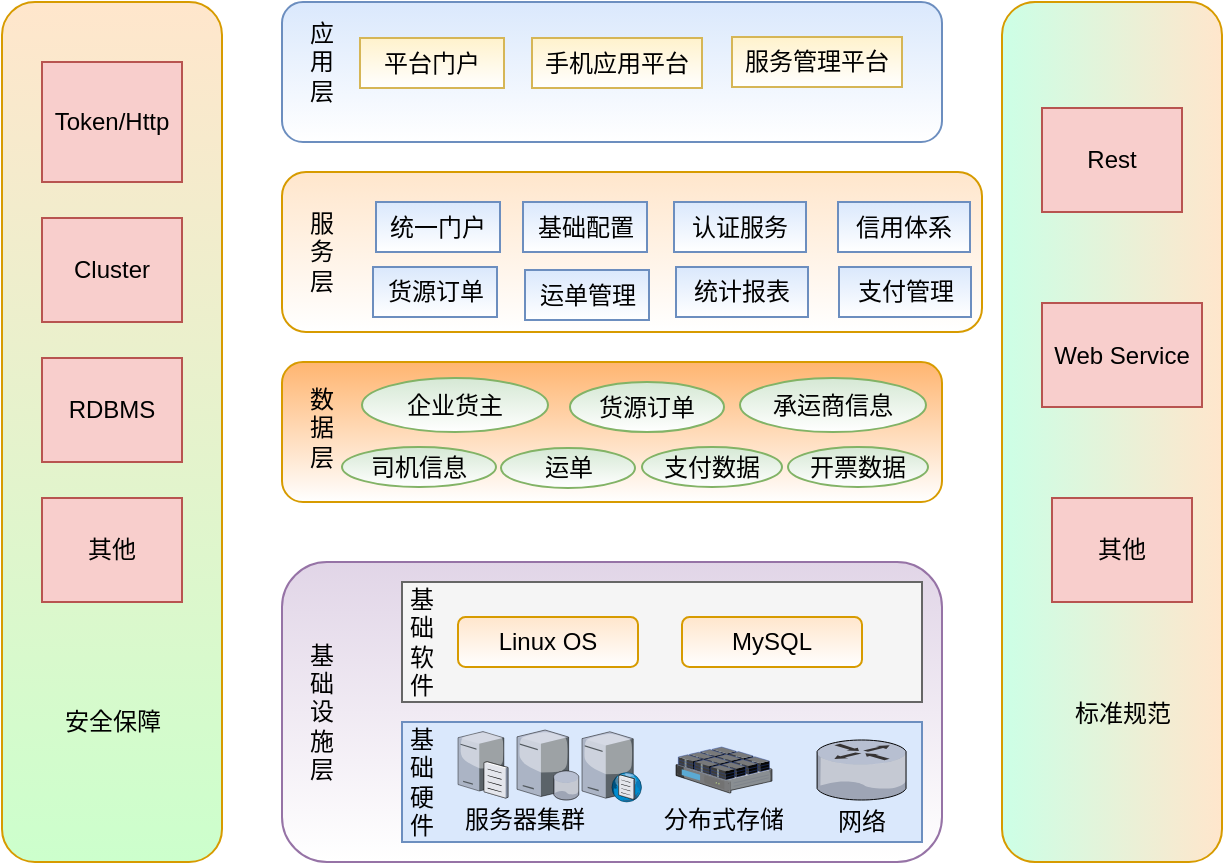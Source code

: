 <mxfile version="12.3.2" type="github" pages="1">
  <diagram id="_nJWSW1GeGvKb51VGCQV" name="第 1 页">
    <mxGraphModel dx="854" dy="429" grid="1" gridSize="10" guides="1" tooltips="1" connect="1" arrows="1" fold="1" page="1" pageScale="1" pageWidth="827" pageHeight="1169" math="0" shadow="0">
      <root>
        <mxCell id="0"/>
        <mxCell id="1" parent="0"/>
        <mxCell id="FEzbrlHWn4osAoL8CdlV-1" value="" style="rounded=1;whiteSpace=wrap;html=1;direction=south;fillColor=#ffe6cc;strokeColor=#d79b00;gradientColor=#CCFFCC;gradientDirection=east;" parent="1" vertex="1">
          <mxGeometry x="140" y="40" width="110" height="430" as="geometry"/>
        </mxCell>
        <mxCell id="FEzbrlHWn4osAoL8CdlV-2" value="" style="rounded=1;whiteSpace=wrap;html=1;direction=south;fillColor=#ffe6cc;strokeColor=#d79b00;gradientColor=#CCFFE6;" parent="1" vertex="1">
          <mxGeometry x="640" y="40" width="110" height="430" as="geometry"/>
        </mxCell>
        <mxCell id="FEzbrlHWn4osAoL8CdlV-3" value="" style="rounded=1;whiteSpace=wrap;html=1;fillColor=#dae8fc;strokeColor=#6c8ebf;gradientColor=#ffffff;" parent="1" vertex="1">
          <mxGeometry x="280" y="40" width="330" height="70" as="geometry"/>
        </mxCell>
        <mxCell id="FEzbrlHWn4osAoL8CdlV-4" value="" style="rounded=1;whiteSpace=wrap;html=1;fillColor=#e1d5e7;strokeColor=#9673a6;gradientColor=#ffffff;" parent="1" vertex="1">
          <mxGeometry x="280" y="320" width="330" height="150" as="geometry"/>
        </mxCell>
        <mxCell id="FEzbrlHWn4osAoL8CdlV-5" value="" style="rounded=1;whiteSpace=wrap;html=1;fillColor=#FFB570;strokeColor=#d79b00;gradientColor=#ffffff;" parent="1" vertex="1">
          <mxGeometry x="280" y="220" width="330" height="70" as="geometry"/>
        </mxCell>
        <mxCell id="FEzbrlHWn4osAoL8CdlV-6" value="" style="rounded=1;whiteSpace=wrap;html=1;fillColor=#ffe6cc;strokeColor=#d79b00;gradientColor=#ffffff;" parent="1" vertex="1">
          <mxGeometry x="280" y="125" width="350" height="80" as="geometry"/>
        </mxCell>
        <mxCell id="FEzbrlHWn4osAoL8CdlV-7" value="应用层" style="text;html=1;strokeColor=none;fillColor=none;align=center;verticalAlign=middle;whiteSpace=wrap;rounded=0;direction=south;" parent="1" vertex="1">
          <mxGeometry x="290" y="50" width="20" height="40" as="geometry"/>
        </mxCell>
        <mxCell id="FEzbrlHWn4osAoL8CdlV-8" value="服务层" style="text;html=1;strokeColor=none;fillColor=none;align=center;verticalAlign=middle;whiteSpace=wrap;rounded=0;direction=south;" parent="1" vertex="1">
          <mxGeometry x="290" y="145" width="20" height="40" as="geometry"/>
        </mxCell>
        <mxCell id="FEzbrlHWn4osAoL8CdlV-9" value="数据层" style="text;html=1;strokeColor=none;fillColor=none;align=center;verticalAlign=middle;whiteSpace=wrap;rounded=0;direction=south;" parent="1" vertex="1">
          <mxGeometry x="290" y="232.5" width="20" height="40" as="geometry"/>
        </mxCell>
        <mxCell id="FEzbrlHWn4osAoL8CdlV-11" value="基础设施层" style="text;html=1;strokeColor=none;fillColor=none;align=center;verticalAlign=middle;whiteSpace=wrap;rounded=0;direction=south;" parent="1" vertex="1">
          <mxGeometry x="290" y="375" width="20" height="40" as="geometry"/>
        </mxCell>
        <mxCell id="FEzbrlHWn4osAoL8CdlV-12" value="" style="rounded=0;whiteSpace=wrap;html=1;fillColor=#f5f5f5;strokeColor=#666666;fontColor=#333333;" parent="1" vertex="1">
          <mxGeometry x="340" y="330" width="260" height="60" as="geometry"/>
        </mxCell>
        <mxCell id="FEzbrlHWn4osAoL8CdlV-13" value="" style="rounded=0;whiteSpace=wrap;html=1;fillColor=#dae8fc;strokeColor=#6c8ebf;" parent="1" vertex="1">
          <mxGeometry x="340" y="400" width="260" height="60" as="geometry"/>
        </mxCell>
        <mxCell id="FEzbrlHWn4osAoL8CdlV-14" value="基础软件" style="text;html=1;strokeColor=none;fillColor=none;align=center;verticalAlign=middle;whiteSpace=wrap;rounded=0;direction=south;" parent="1" vertex="1">
          <mxGeometry x="340" y="340" width="20" height="40" as="geometry"/>
        </mxCell>
        <mxCell id="FEzbrlHWn4osAoL8CdlV-15" value="Linux OS" style="rounded=1;whiteSpace=wrap;html=1;fillColor=#ffe6cc;strokeColor=#d79b00;gradientColor=#ffffff;" parent="1" vertex="1">
          <mxGeometry x="368" y="347.5" width="90" height="25" as="geometry"/>
        </mxCell>
        <mxCell id="FEzbrlHWn4osAoL8CdlV-16" value="MySQL" style="rounded=1;whiteSpace=wrap;html=1;fillColor=#ffe6cc;strokeColor=#d79b00;gradientColor=#ffffff;" parent="1" vertex="1">
          <mxGeometry x="480" y="347.5" width="90" height="25" as="geometry"/>
        </mxCell>
        <mxCell id="FEzbrlHWn4osAoL8CdlV-17" value="基础硬件" style="text;html=1;strokeColor=none;fillColor=none;align=center;verticalAlign=middle;whiteSpace=wrap;rounded=0;direction=south;" parent="1" vertex="1">
          <mxGeometry x="340" y="410" width="20" height="40" as="geometry"/>
        </mxCell>
        <mxCell id="FEzbrlHWn4osAoL8CdlV-18" value="" style="verticalLabelPosition=bottom;aspect=fixed;html=1;verticalAlign=top;strokeColor=none;align=center;outlineConnect=0;shape=mxgraph.citrix.file_server;" parent="1" vertex="1">
          <mxGeometry x="368" y="404" width="25" height="34" as="geometry"/>
        </mxCell>
        <mxCell id="FEzbrlHWn4osAoL8CdlV-19" value="" style="verticalLabelPosition=bottom;aspect=fixed;html=1;verticalAlign=top;strokeColor=none;align=center;outlineConnect=0;shape=mxgraph.citrix.database_server;" parent="1" vertex="1">
          <mxGeometry x="397.5" y="404" width="31" height="35" as="geometry"/>
        </mxCell>
        <mxCell id="FEzbrlHWn4osAoL8CdlV-21" value="" style="verticalLabelPosition=bottom;aspect=fixed;html=1;verticalAlign=top;strokeColor=none;align=center;outlineConnect=0;shape=mxgraph.citrix.dns_server;" parent="1" vertex="1">
          <mxGeometry x="430" y="404" width="30" height="36" as="geometry"/>
        </mxCell>
        <mxCell id="FEzbrlHWn4osAoL8CdlV-22" value="服务器集群" style="text;html=1;strokeColor=none;fillColor=none;align=center;verticalAlign=middle;whiteSpace=wrap;rounded=0;" parent="1" vertex="1">
          <mxGeometry x="368" y="439" width="67" height="20" as="geometry"/>
        </mxCell>
        <mxCell id="FEzbrlHWn4osAoL8CdlV-23" value="" style="verticalLabelPosition=bottom;aspect=fixed;html=1;verticalAlign=top;strokeColor=none;align=center;outlineConnect=0;shape=mxgraph.citrix.router;fillColor=#FFFFFF;" parent="1" vertex="1">
          <mxGeometry x="547.5" y="409" width="45" height="30" as="geometry"/>
        </mxCell>
        <mxCell id="FEzbrlHWn4osAoL8CdlV-24" value="" style="verticalLabelPosition=bottom;aspect=fixed;html=1;verticalAlign=top;strokeColor=none;align=center;outlineConnect=0;shape=mxgraph.citrix.netscaler_sdx;" parent="1" vertex="1">
          <mxGeometry x="477" y="412.5" width="48" height="23" as="geometry"/>
        </mxCell>
        <mxCell id="FEzbrlHWn4osAoL8CdlV-25" value="分布式存储" style="text;html=1;strokeColor=none;fillColor=none;align=center;verticalAlign=middle;whiteSpace=wrap;rounded=0;" parent="1" vertex="1">
          <mxGeometry x="469" y="439" width="64" height="20" as="geometry"/>
        </mxCell>
        <mxCell id="FEzbrlHWn4osAoL8CdlV-26" value="网络" style="text;html=1;strokeColor=none;fillColor=none;align=center;verticalAlign=middle;whiteSpace=wrap;rounded=0;" parent="1" vertex="1">
          <mxGeometry x="538" y="440" width="64" height="20" as="geometry"/>
        </mxCell>
        <mxCell id="FEzbrlHWn4osAoL8CdlV-27" value="企业货主" style="ellipse;whiteSpace=wrap;html=1;fillColor=#d5e8d4;strokeColor=#82b366;gradientColor=#ffffff;" parent="1" vertex="1">
          <mxGeometry x="320" y="228" width="93" height="27" as="geometry"/>
        </mxCell>
        <mxCell id="FEzbrlHWn4osAoL8CdlV-28" value="货源订单" style="ellipse;whiteSpace=wrap;html=1;fillColor=#d5e8d4;strokeColor=#82b366;gradientColor=#ffffff;" parent="1" vertex="1">
          <mxGeometry x="424" y="230" width="77" height="25" as="geometry"/>
        </mxCell>
        <mxCell id="FEzbrlHWn4osAoL8CdlV-29" value="承运商信息" style="ellipse;whiteSpace=wrap;html=1;fillColor=#d5e8d4;strokeColor=#82b366;gradientColor=#ffffff;" parent="1" vertex="1">
          <mxGeometry x="509" y="228" width="93" height="27" as="geometry"/>
        </mxCell>
        <mxCell id="FEzbrlHWn4osAoL8CdlV-30" value="司机信息" style="ellipse;whiteSpace=wrap;html=1;fillColor=#d5e8d4;strokeColor=#82b366;gradientColor=#ffffff;" parent="1" vertex="1">
          <mxGeometry x="310" y="262.5" width="77" height="20" as="geometry"/>
        </mxCell>
        <mxCell id="FEzbrlHWn4osAoL8CdlV-31" value="运单" style="ellipse;whiteSpace=wrap;html=1;fillColor=#d5e8d4;strokeColor=#82b366;gradientColor=#ffffff;" parent="1" vertex="1">
          <mxGeometry x="389.5" y="263" width="67" height="20" as="geometry"/>
        </mxCell>
        <mxCell id="FEzbrlHWn4osAoL8CdlV-32" value="支付数据" style="ellipse;whiteSpace=wrap;html=1;fillColor=#d5e8d4;strokeColor=#82b366;gradientColor=#ffffff;" parent="1" vertex="1">
          <mxGeometry x="460" y="262.5" width="70" height="20" as="geometry"/>
        </mxCell>
        <mxCell id="FEzbrlHWn4osAoL8CdlV-33" value="开票数据" style="ellipse;whiteSpace=wrap;html=1;fillColor=#d5e8d4;strokeColor=#82b366;gradientColor=#ffffff;" parent="1" vertex="1">
          <mxGeometry x="533" y="262.5" width="70" height="20" as="geometry"/>
        </mxCell>
        <mxCell id="FEzbrlHWn4osAoL8CdlV-34" style="edgeStyle=orthogonalEdgeStyle;rounded=0;orthogonalLoop=1;jettySize=auto;html=1;exitX=0.5;exitY=1;exitDx=0;exitDy=0;" parent="1" source="FEzbrlHWn4osAoL8CdlV-31" target="FEzbrlHWn4osAoL8CdlV-31" edge="1">
          <mxGeometry relative="1" as="geometry"/>
        </mxCell>
        <mxCell id="FEzbrlHWn4osAoL8CdlV-37" value="统一门户" style="rounded=0;whiteSpace=wrap;html=1;fillColor=#dae8fc;strokeColor=#6c8ebf;gradientColor=#ffffff;" parent="1" vertex="1">
          <mxGeometry x="327" y="140" width="62" height="25" as="geometry"/>
        </mxCell>
        <mxCell id="FEzbrlHWn4osAoL8CdlV-38" value="基础配置" style="rounded=0;whiteSpace=wrap;html=1;fillColor=#dae8fc;strokeColor=#6c8ebf;gradientColor=#ffffff;" parent="1" vertex="1">
          <mxGeometry x="400.5" y="140" width="62" height="25" as="geometry"/>
        </mxCell>
        <mxCell id="FEzbrlHWn4osAoL8CdlV-39" value="认证服务" style="rounded=0;whiteSpace=wrap;html=1;fillColor=#dae8fc;strokeColor=#6c8ebf;gradientColor=#ffffff;" parent="1" vertex="1">
          <mxGeometry x="476" y="140" width="66" height="25" as="geometry"/>
        </mxCell>
        <mxCell id="FEzbrlHWn4osAoL8CdlV-40" value="货源订单" style="rounded=0;whiteSpace=wrap;html=1;fillColor=#dae8fc;strokeColor=#6c8ebf;gradientColor=#ffffff;" parent="1" vertex="1">
          <mxGeometry x="325.5" y="172.5" width="62" height="25" as="geometry"/>
        </mxCell>
        <mxCell id="FEzbrlHWn4osAoL8CdlV-41" value="运单管理" style="rounded=0;whiteSpace=wrap;html=1;fillColor=#dae8fc;strokeColor=#6c8ebf;gradientColor=#ffffff;" parent="1" vertex="1">
          <mxGeometry x="401.5" y="174" width="62" height="25" as="geometry"/>
        </mxCell>
        <mxCell id="FEzbrlHWn4osAoL8CdlV-42" value="统计报表" style="rounded=0;whiteSpace=wrap;html=1;fillColor=#dae8fc;strokeColor=#6c8ebf;gradientColor=#ffffff;" parent="1" vertex="1">
          <mxGeometry x="477" y="172.5" width="66" height="25" as="geometry"/>
        </mxCell>
        <mxCell id="FEzbrlHWn4osAoL8CdlV-43" value="平台门户" style="rounded=0;whiteSpace=wrap;html=1;fillColor=#fff2cc;strokeColor=#d6b656;gradientColor=#ffffff;" parent="1" vertex="1">
          <mxGeometry x="319" y="58" width="72" height="25" as="geometry"/>
        </mxCell>
        <mxCell id="FEzbrlHWn4osAoL8CdlV-44" value="手机应用平台" style="rounded=0;whiteSpace=wrap;html=1;fillColor=#fff2cc;strokeColor=#d6b656;gradientColor=#ffffff;" parent="1" vertex="1">
          <mxGeometry x="405" y="58" width="85" height="25" as="geometry"/>
        </mxCell>
        <mxCell id="FEzbrlHWn4osAoL8CdlV-45" value="服务管理平台" style="rounded=0;whiteSpace=wrap;html=1;fillColor=#fff2cc;strokeColor=#d6b656;gradientColor=#ffffff;" parent="1" vertex="1">
          <mxGeometry x="505" y="57.5" width="85" height="25" as="geometry"/>
        </mxCell>
        <mxCell id="FEzbrlHWn4osAoL8CdlV-46" value="Token/Http" style="rounded=0;whiteSpace=wrap;html=1;fillColor=#f8cecc;strokeColor=#b85450;" parent="1" vertex="1">
          <mxGeometry x="160" y="70" width="70" height="60" as="geometry"/>
        </mxCell>
        <mxCell id="FEzbrlHWn4osAoL8CdlV-47" value="Cluster" style="rounded=0;whiteSpace=wrap;html=1;fillColor=#f8cecc;strokeColor=#b85450;" parent="1" vertex="1">
          <mxGeometry x="160" y="148" width="70" height="52" as="geometry"/>
        </mxCell>
        <mxCell id="FEzbrlHWn4osAoL8CdlV-48" value="RDBMS" style="rounded=0;whiteSpace=wrap;html=1;fillColor=#f8cecc;strokeColor=#b85450;" parent="1" vertex="1">
          <mxGeometry x="160" y="218" width="70" height="52" as="geometry"/>
        </mxCell>
        <mxCell id="FEzbrlHWn4osAoL8CdlV-49" value="其他" style="rounded=0;whiteSpace=wrap;html=1;fillColor=#f8cecc;strokeColor=#b85450;" parent="1" vertex="1">
          <mxGeometry x="160" y="288" width="70" height="52" as="geometry"/>
        </mxCell>
        <mxCell id="FEzbrlHWn4osAoL8CdlV-50" value="安全保障" style="text;html=1;strokeColor=none;fillColor=none;align=center;verticalAlign=middle;whiteSpace=wrap;rounded=0;" parent="1" vertex="1">
          <mxGeometry x="167.5" y="390" width="55" height="20" as="geometry"/>
        </mxCell>
        <mxCell id="FEzbrlHWn4osAoL8CdlV-54" value="Rest" style="rounded=0;whiteSpace=wrap;html=1;fillColor=#f8cecc;strokeColor=#b85450;" parent="1" vertex="1">
          <mxGeometry x="660" y="93" width="70" height="52" as="geometry"/>
        </mxCell>
        <mxCell id="FEzbrlHWn4osAoL8CdlV-55" value="Web Service" style="rounded=0;whiteSpace=wrap;html=1;fillColor=#f8cecc;strokeColor=#b85450;" parent="1" vertex="1">
          <mxGeometry x="660" y="190.5" width="80" height="52" as="geometry"/>
        </mxCell>
        <mxCell id="FEzbrlHWn4osAoL8CdlV-58" value="其他" style="rounded=0;whiteSpace=wrap;html=1;fillColor=#f8cecc;strokeColor=#b85450;" parent="1" vertex="1">
          <mxGeometry x="665" y="288" width="70" height="52" as="geometry"/>
        </mxCell>
        <mxCell id="FEzbrlHWn4osAoL8CdlV-59" value="标准规范" style="text;html=1;strokeColor=none;fillColor=none;align=center;verticalAlign=middle;whiteSpace=wrap;rounded=0;" parent="1" vertex="1">
          <mxGeometry x="672.5" y="385.5" width="55" height="20" as="geometry"/>
        </mxCell>
        <mxCell id="wnMKmI8B12amfmSu3XHW-1" value="信用体系" style="rounded=0;whiteSpace=wrap;html=1;fillColor=#dae8fc;strokeColor=#6c8ebf;gradientColor=#ffffff;" vertex="1" parent="1">
          <mxGeometry x="558" y="140" width="66" height="25" as="geometry"/>
        </mxCell>
        <mxCell id="wnMKmI8B12amfmSu3XHW-2" value="支付管理" style="rounded=0;whiteSpace=wrap;html=1;fillColor=#dae8fc;strokeColor=#6c8ebf;gradientColor=#ffffff;" vertex="1" parent="1">
          <mxGeometry x="558.5" y="172.5" width="66" height="25" as="geometry"/>
        </mxCell>
      </root>
    </mxGraphModel>
  </diagram>
</mxfile>
